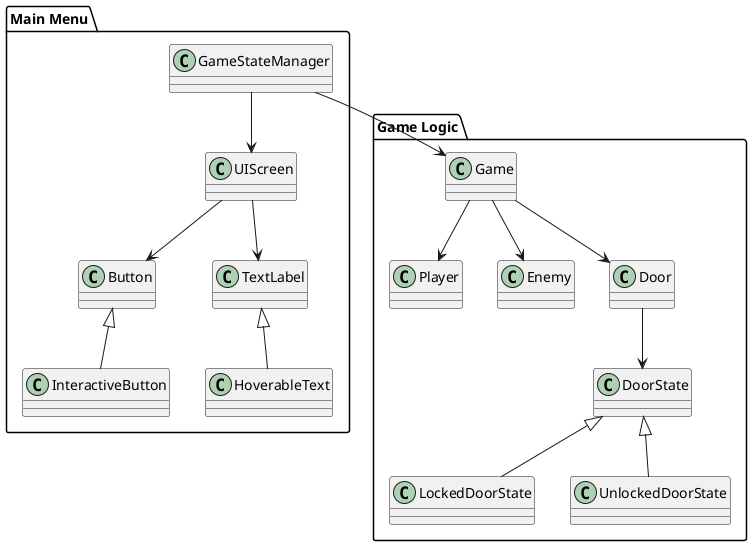@startuml Logical View
package "Game Logic" {
  class Game
  class Player
  class Enemy
  class Door
  class DoorState
  class LockedDoorState
  class UnlockedDoorState
}

package "Main Menu" {
  class GameStateManager
  class UIScreen
  class Button
  class TextLabel
  class InteractiveButton
  class HoverableText
}

Game --> Player
Game --> Enemy
Game --> Door
Door --> DoorState
DoorState <|-- LockedDoorState
DoorState <|-- UnlockedDoorState

GameStateManager --> UIScreen
UIScreen --> Button
UIScreen --> TextLabel
Button <|-- InteractiveButton
TextLabel <|-- HoverableText

GameStateManager --> Game
@enduml